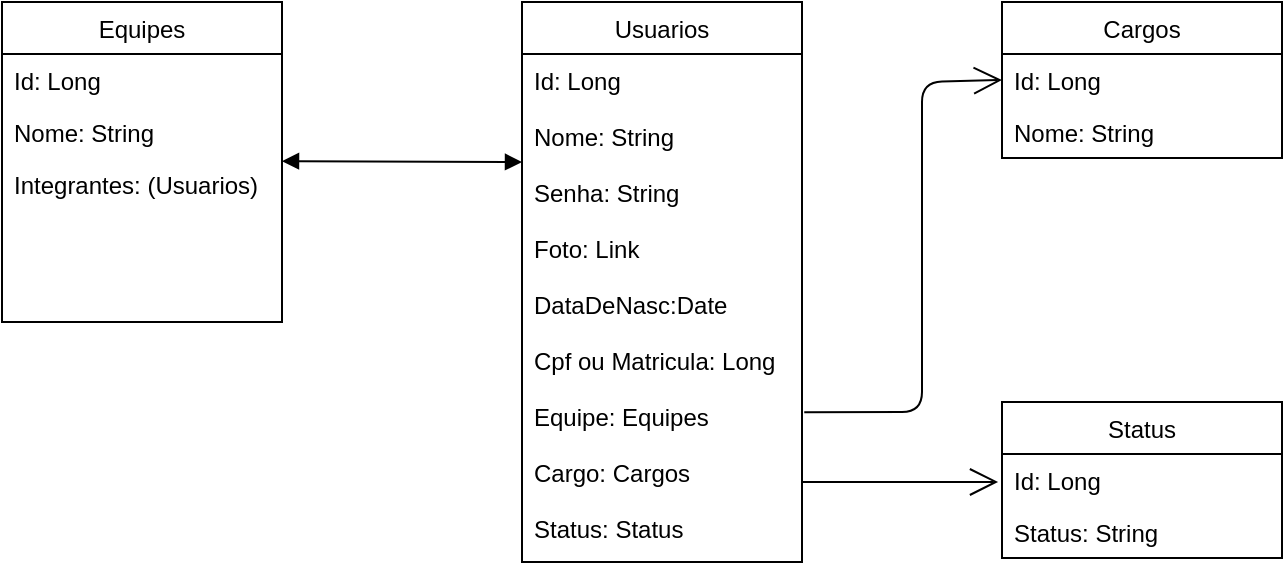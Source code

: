 <mxfile version="14.9.0" type="github"><diagram id="KqGs2ni22rGc5iJmGGoS" name="Page-1"><mxGraphModel dx="755" dy="393" grid="1" gridSize="10" guides="1" tooltips="1" connect="1" arrows="1" fold="1" page="1" pageScale="1" pageWidth="827" pageHeight="1169" math="0" shadow="0"><root><mxCell id="0"/><mxCell id="1" parent="0"/><mxCell id="MEp1hbdlpZ_VWETRJJ1B-5" value="Equipes" style="swimlane;fontStyle=0;childLayout=stackLayout;horizontal=1;startSize=26;fillColor=none;horizontalStack=0;resizeParent=1;resizeParentMax=0;resizeLast=0;collapsible=1;marginBottom=0;" parent="1" vertex="1"><mxGeometry x="20" y="40" width="140" height="160" as="geometry"/></mxCell><mxCell id="MEp1hbdlpZ_VWETRJJ1B-6" value="Id: Long" style="text;strokeColor=none;fillColor=none;align=left;verticalAlign=top;spacingLeft=4;spacingRight=4;overflow=hidden;rotatable=0;points=[[0,0.5],[1,0.5]];portConstraint=eastwest;" parent="MEp1hbdlpZ_VWETRJJ1B-5" vertex="1"><mxGeometry y="26" width="140" height="26" as="geometry"/></mxCell><mxCell id="MEp1hbdlpZ_VWETRJJ1B-7" value="Nome: String" style="text;strokeColor=none;fillColor=none;align=left;verticalAlign=top;spacingLeft=4;spacingRight=4;overflow=hidden;rotatable=0;points=[[0,0.5],[1,0.5]];portConstraint=eastwest;" parent="MEp1hbdlpZ_VWETRJJ1B-5" vertex="1"><mxGeometry y="52" width="140" height="26" as="geometry"/></mxCell><mxCell id="MEp1hbdlpZ_VWETRJJ1B-8" value="Integrantes: (Usuarios)" style="text;strokeColor=none;fillColor=none;align=left;verticalAlign=top;spacingLeft=4;spacingRight=4;overflow=hidden;rotatable=0;points=[[0,0.5],[1,0.5]];portConstraint=eastwest;" parent="MEp1hbdlpZ_VWETRJJ1B-5" vertex="1"><mxGeometry y="78" width="140" height="82" as="geometry"/></mxCell><mxCell id="BPR1_CHDcR7-j3vbnMt_-5" value="Usuarios" style="swimlane;fontStyle=0;childLayout=stackLayout;horizontal=1;startSize=26;fillColor=none;horizontalStack=0;resizeParent=1;resizeParentMax=0;resizeLast=0;collapsible=1;marginBottom=0;" vertex="1" parent="1"><mxGeometry x="280" y="40" width="140" height="280" as="geometry"><mxRectangle x="280" y="40" width="80" height="26" as="alternateBounds"/></mxGeometry></mxCell><mxCell id="BPR1_CHDcR7-j3vbnMt_-6" value="Id: Long&#10;&#10;Nome: String&#10;&#10;Senha: String&#10;&#10;Foto: Link&#10;&#10;DataDeNasc:Date&#10;&#10;Cpf ou Matricula: Long&#10;&#10;Equipe: Equipes&#10;&#10;Cargo: Cargos&#10;&#10;Status: Status" style="text;strokeColor=none;fillColor=none;align=left;verticalAlign=top;spacingLeft=4;spacingRight=4;overflow=hidden;rotatable=0;points=[[0,0.5],[1,0.5]];portConstraint=eastwest;" vertex="1" parent="BPR1_CHDcR7-j3vbnMt_-5"><mxGeometry y="26" width="140" height="254" as="geometry"/></mxCell><mxCell id="BPR1_CHDcR7-j3vbnMt_-10" value="Cargos" style="swimlane;fontStyle=0;childLayout=stackLayout;horizontal=1;startSize=26;fillColor=none;horizontalStack=0;resizeParent=1;resizeParentMax=0;resizeLast=0;collapsible=1;marginBottom=0;" vertex="1" parent="1"><mxGeometry x="520" y="40" width="140" height="78" as="geometry"/></mxCell><mxCell id="BPR1_CHDcR7-j3vbnMt_-11" value="Id: Long" style="text;strokeColor=none;fillColor=none;align=left;verticalAlign=top;spacingLeft=4;spacingRight=4;overflow=hidden;rotatable=0;points=[[0,0.5],[1,0.5]];portConstraint=eastwest;" vertex="1" parent="BPR1_CHDcR7-j3vbnMt_-10"><mxGeometry y="26" width="140" height="26" as="geometry"/></mxCell><mxCell id="BPR1_CHDcR7-j3vbnMt_-12" value="Nome: String" style="text;strokeColor=none;fillColor=none;align=left;verticalAlign=top;spacingLeft=4;spacingRight=4;overflow=hidden;rotatable=0;points=[[0,0.5],[1,0.5]];portConstraint=eastwest;" vertex="1" parent="BPR1_CHDcR7-j3vbnMt_-10"><mxGeometry y="52" width="140" height="26" as="geometry"/></mxCell><mxCell id="BPR1_CHDcR7-j3vbnMt_-14" value="Status" style="swimlane;fontStyle=0;childLayout=stackLayout;horizontal=1;startSize=26;fillColor=none;horizontalStack=0;resizeParent=1;resizeParentMax=0;resizeLast=0;collapsible=1;marginBottom=0;" vertex="1" parent="1"><mxGeometry x="520" y="240" width="140" height="78" as="geometry"/></mxCell><mxCell id="BPR1_CHDcR7-j3vbnMt_-15" value="Id: Long" style="text;strokeColor=none;fillColor=none;align=left;verticalAlign=top;spacingLeft=4;spacingRight=4;overflow=hidden;rotatable=0;points=[[0,0.5],[1,0.5]];portConstraint=eastwest;" vertex="1" parent="BPR1_CHDcR7-j3vbnMt_-14"><mxGeometry y="26" width="140" height="26" as="geometry"/></mxCell><mxCell id="BPR1_CHDcR7-j3vbnMt_-16" value="Status: String" style="text;strokeColor=none;fillColor=none;align=left;verticalAlign=top;spacingLeft=4;spacingRight=4;overflow=hidden;rotatable=0;points=[[0,0.5],[1,0.5]];portConstraint=eastwest;" vertex="1" parent="BPR1_CHDcR7-j3vbnMt_-14"><mxGeometry y="52" width="140" height="26" as="geometry"/></mxCell><mxCell id="BPR1_CHDcR7-j3vbnMt_-22" value="" style="endArrow=open;endFill=1;endSize=12;html=1;entryX=-0.014;entryY=0.538;entryDx=0;entryDy=0;entryPerimeter=0;" edge="1" parent="1" target="BPR1_CHDcR7-j3vbnMt_-15"><mxGeometry width="160" relative="1" as="geometry"><mxPoint x="420.28" y="280.02" as="sourcePoint"/><mxPoint x="480" y="280" as="targetPoint"/></mxGeometry></mxCell><mxCell id="BPR1_CHDcR7-j3vbnMt_-21" value="" style="endArrow=open;endFill=1;endSize=12;html=1;exitX=1.008;exitY=0.705;exitDx=0;exitDy=0;exitPerimeter=0;entryX=0;entryY=0.5;entryDx=0;entryDy=0;" edge="1" parent="1" source="BPR1_CHDcR7-j3vbnMt_-6" target="BPR1_CHDcR7-j3vbnMt_-11"><mxGeometry width="160" relative="1" as="geometry"><mxPoint x="420" y="119.66" as="sourcePoint"/><mxPoint x="520" y="119.968" as="targetPoint"/><Array as="points"><mxPoint x="480" y="245"/><mxPoint x="480" y="80"/></Array></mxGeometry></mxCell><mxCell id="BPR1_CHDcR7-j3vbnMt_-26" value="" style="endArrow=block;startArrow=block;endFill=1;startFill=1;html=1;" edge="1" parent="1"><mxGeometry width="160" relative="1" as="geometry"><mxPoint x="160" y="119.58" as="sourcePoint"/><mxPoint x="280" y="120" as="targetPoint"/></mxGeometry></mxCell></root></mxGraphModel></diagram></mxfile>